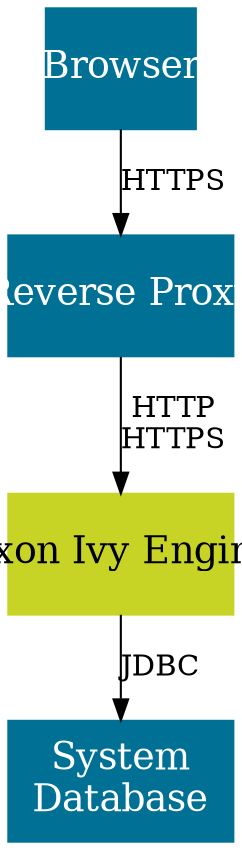 
digraph overview {
  node [
    shape=box, 
    style=filled,
    margin=0 width=2 height=0.8
    fontcolor="white",    
    color="#007095",
    fixedsize=true,
    fontsize=18
  ];

  browser [ label="Browser", pos = "0,2.5!", width=1];

  reverseproxy [ label="Reverse Proxy",pos = "2.25,2.5!" width="1.5"]; 
  
  engine [label="Axon Ivy Engine", pos="5.4,2.5!", height="0.8", width="1.5", color="#C7D426", fontcolor="black"];
    
  systemdb [ label="System\nDatabase", pos="8,2.5!" width="1.5" height="0.8"]

  browser -> reverseproxy [ label="HTTPS"];
  reverseproxy -> engine [ label="HTTP\nHTTPS" ];  
  engine -> systemdb [ label="JDBC" ];
}
